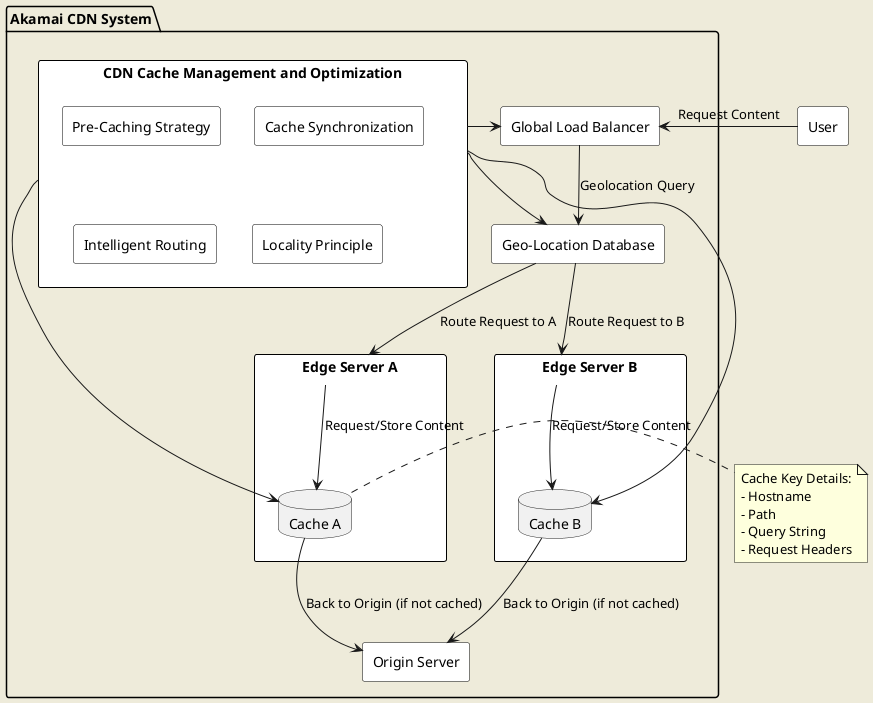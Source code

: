 @startuml
skinparam backgroundColor #EEEBDA
skinparam rectangle {
  BackgroundColor White
  BorderColor Black
  Shadowing false
}

' Akamai CDN System Structure
package "Akamai CDN System" {
    rectangle "Global Load Balancer" as GLB
    rectangle "Geo-Location Database" as GeoDB

    rectangle "Edge Server A" as EdgeA {
        database "Cache A" as CacheA
    }
    rectangle "Edge Server B" as EdgeB {
        database "Cache B" as CacheB
    }
    rectangle "Origin Server" as Origin

    ' Connection between components
    GLB --> GeoDB : "Geolocation Query"
    GeoDB -down-> EdgeA : "Route Request to A"
    GeoDB -down-> EdgeB : "Route Request to B"
    EdgeA --> CacheA : "Request/Store Content"
    EdgeB --> CacheB : "Request/Store Content"
    CacheA --> Origin : "Back to Origin (if not cached)"
    CacheB --> Origin : "Back to Origin (if not cached)"

    ' Cache Management and Optimization
    rectangle "CDN Cache Management and Optimization" as CDNManagement {
        rectangle "Pre-Caching Strategy" as PreCache
        rectangle "Cache Synchronization" as Sync
        rectangle "Intelligent Routing" as Routing
        rectangle "Locality Principle" as Locality
    }

    ' Connections to Cache Management
    CDNManagement -down-> CacheA
    CDNManagement -down-> CacheB
    CDNManagement -right-> GLB
    CDNManagement -right-> GeoDB
}

rectangle "User" as User
User -right-> GLB : "Request Content"

    ' Cache Key Details
    note right of CacheA
      Cache Key Details:
      - Hostname
      - Path
      - Query String
      - Request Headers
    end note

@enduml
